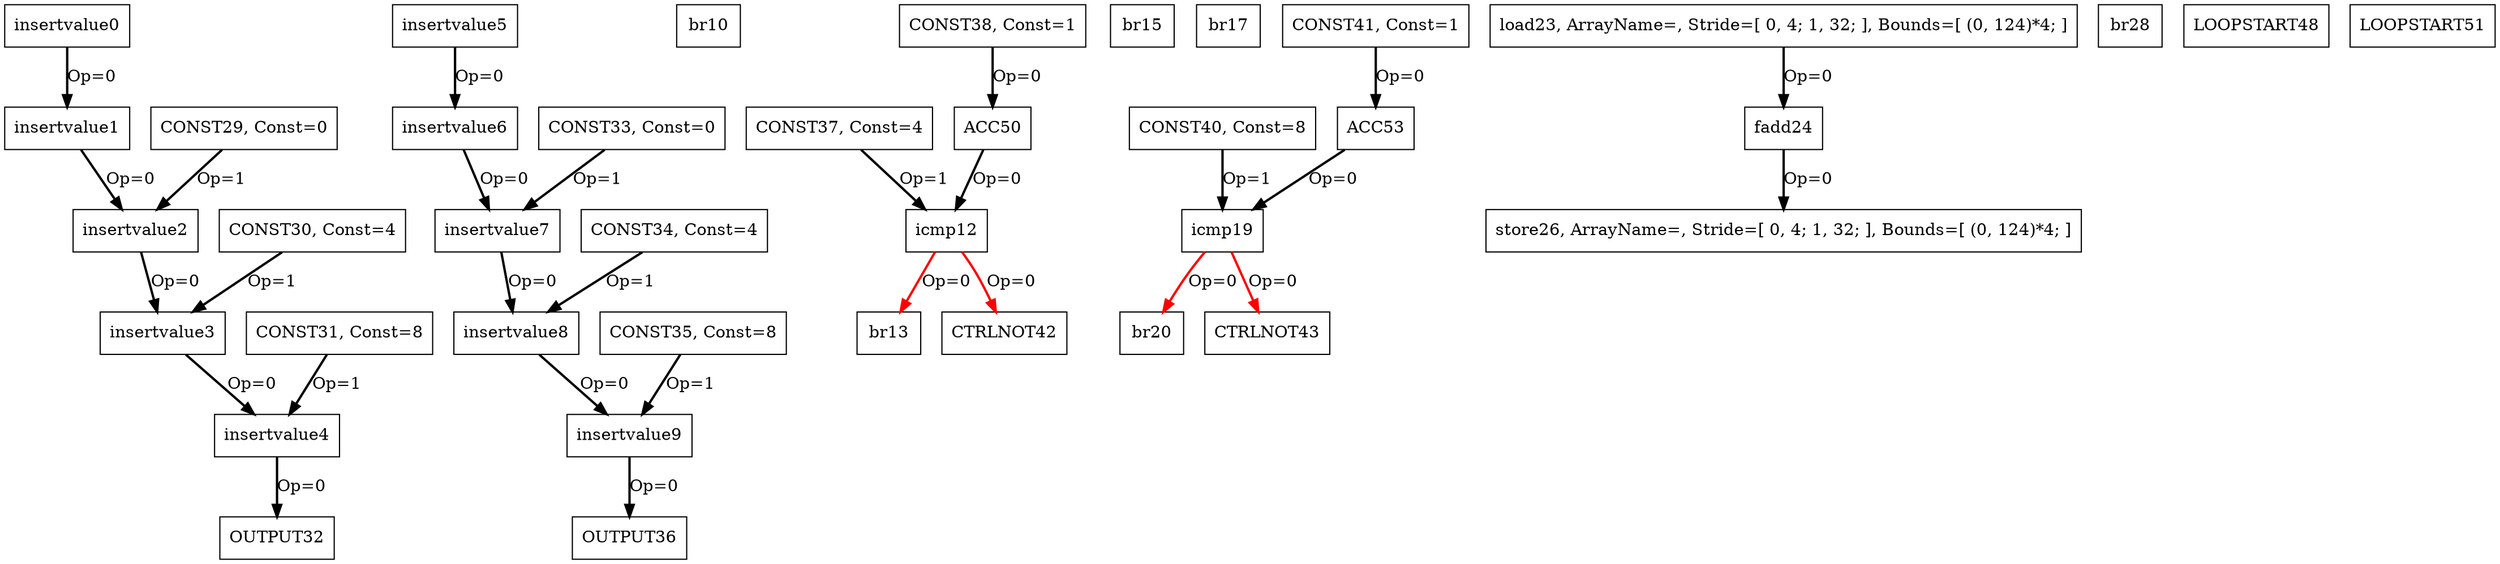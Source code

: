 Digraph G {
insertvalue0[label = "insertvalue0", shape = box, color = black];
insertvalue1[label = "insertvalue1", shape = box, color = black];
insertvalue2[label = "insertvalue2", shape = box, color = black];
insertvalue3[label = "insertvalue3", shape = box, color = black];
insertvalue4[label = "insertvalue4", shape = box, color = black];
insertvalue5[label = "insertvalue5", shape = box, color = black];
insertvalue6[label = "insertvalue6", shape = box, color = black];
insertvalue7[label = "insertvalue7", shape = box, color = black];
insertvalue8[label = "insertvalue8", shape = box, color = black];
insertvalue9[label = "insertvalue9", shape = box, color = black];
br10[label = "br10", shape = box, color = black];
icmp12[label = "icmp12", shape = box, color = black];
br13[label = "br13", shape = box, color = black];
br15[label = "br15", shape = box, color = black];
br17[label = "br17", shape = box, color = black];
icmp19[label = "icmp19", shape = box, color = black];
br20[label = "br20", shape = box, color = black];
load23[label = "load23, ArrayName=, Stride=[ 0, 4; 1, 32; ], Bounds=[ (0, 124)*4; ]", shape = box, color = black];
fadd24[label = "fadd24", shape = box, color = black];
store26[label = "store26, ArrayName=, Stride=[ 0, 4; 1, 32; ], Bounds=[ (0, 124)*4; ]", shape = box, color = black];
br28[label = "br28", shape = box, color = black];
CONST29[label = "CONST29, Const=0", shape = box, color = black];
CONST30[label = "CONST30, Const=4", shape = box, color = black];
CONST31[label = "CONST31, Const=8", shape = box, color = black];
OUTPUT32[label = "OUTPUT32", shape = box, color = black];
CONST33[label = "CONST33, Const=0", shape = box, color = black];
CONST34[label = "CONST34, Const=4", shape = box, color = black];
CONST35[label = "CONST35, Const=8", shape = box, color = black];
OUTPUT36[label = "OUTPUT36", shape = box, color = black];
CONST37[label = "CONST37, Const=4", shape = box, color = black];
CONST38[label = "CONST38, Const=1", shape = box, color = black];
CONST40[label = "CONST40, Const=8", shape = box, color = black];
CONST41[label = "CONST41, Const=1", shape = box, color = black];
CTRLNOT42[label = "CTRLNOT42", shape = box, color = black];
CTRLNOT43[label = "CTRLNOT43", shape = box, color = black];
LOOPSTART48[label = "LOOPSTART48", shape = box, color = black];
ACC50[label = "ACC50", shape = box, color = black];
LOOPSTART51[label = "LOOPSTART51", shape = box, color = black];
ACC53[label = "ACC53", shape = box, color = black];
insertvalue0 -> insertvalue1[color = black, style = bold, label = "Op=0"];
insertvalue1 -> insertvalue2[color = black, style = bold, label = "Op=0"];
CONST29 -> insertvalue2[color = black, style = bold, label = "Op=1"];
insertvalue2 -> insertvalue3[color = black, style = bold, label = "Op=0"];
CONST30 -> insertvalue3[color = black, style = bold, label = "Op=1"];
insertvalue3 -> insertvalue4[color = black, style = bold, label = "Op=0"];
CONST31 -> insertvalue4[color = black, style = bold, label = "Op=1"];
insertvalue4 -> OUTPUT32[color = black, style = bold, label = "Op=0"];
insertvalue5 -> insertvalue6[color = black, style = bold, label = "Op=0"];
insertvalue6 -> insertvalue7[color = black, style = bold, label = "Op=0"];
CONST33 -> insertvalue7[color = black, style = bold, label = "Op=1"];
insertvalue7 -> insertvalue8[color = black, style = bold, label = "Op=0"];
CONST34 -> insertvalue8[color = black, style = bold, label = "Op=1"];
insertvalue8 -> insertvalue9[color = black, style = bold, label = "Op=0"];
CONST35 -> insertvalue9[color = black, style = bold, label = "Op=1"];
insertvalue9 -> OUTPUT36[color = black, style = bold, label = "Op=0"];
CONST37 -> icmp12[color = black, style = bold, label = "Op=1"];
icmp12 -> br13[color = red, style = bold, label = "Op=0"];
CONST40 -> icmp19[color = black, style = bold, label = "Op=1"];
icmp19 -> br20[color = red, style = bold, label = "Op=0"];
load23 -> fadd24[color = black, style = bold, label = "Op=0"];
fadd24 -> store26[color = black, style = bold, label = "Op=0"];
icmp12 -> CTRLNOT42[color = red, style = bold, label = "Op=0"];
icmp19 -> CTRLNOT43[color = red, style = bold, label = "Op=0"];
ACC50 -> icmp12[color = black, style = bold, label = "Op=0"];
ACC53 -> icmp19[color = black, style = bold, label = "Op=0"];
CONST38 -> ACC50[color = black, style = bold, label = "Op=0"];
CONST41 -> ACC53[color = black, style = bold, label = "Op=0"];
}
